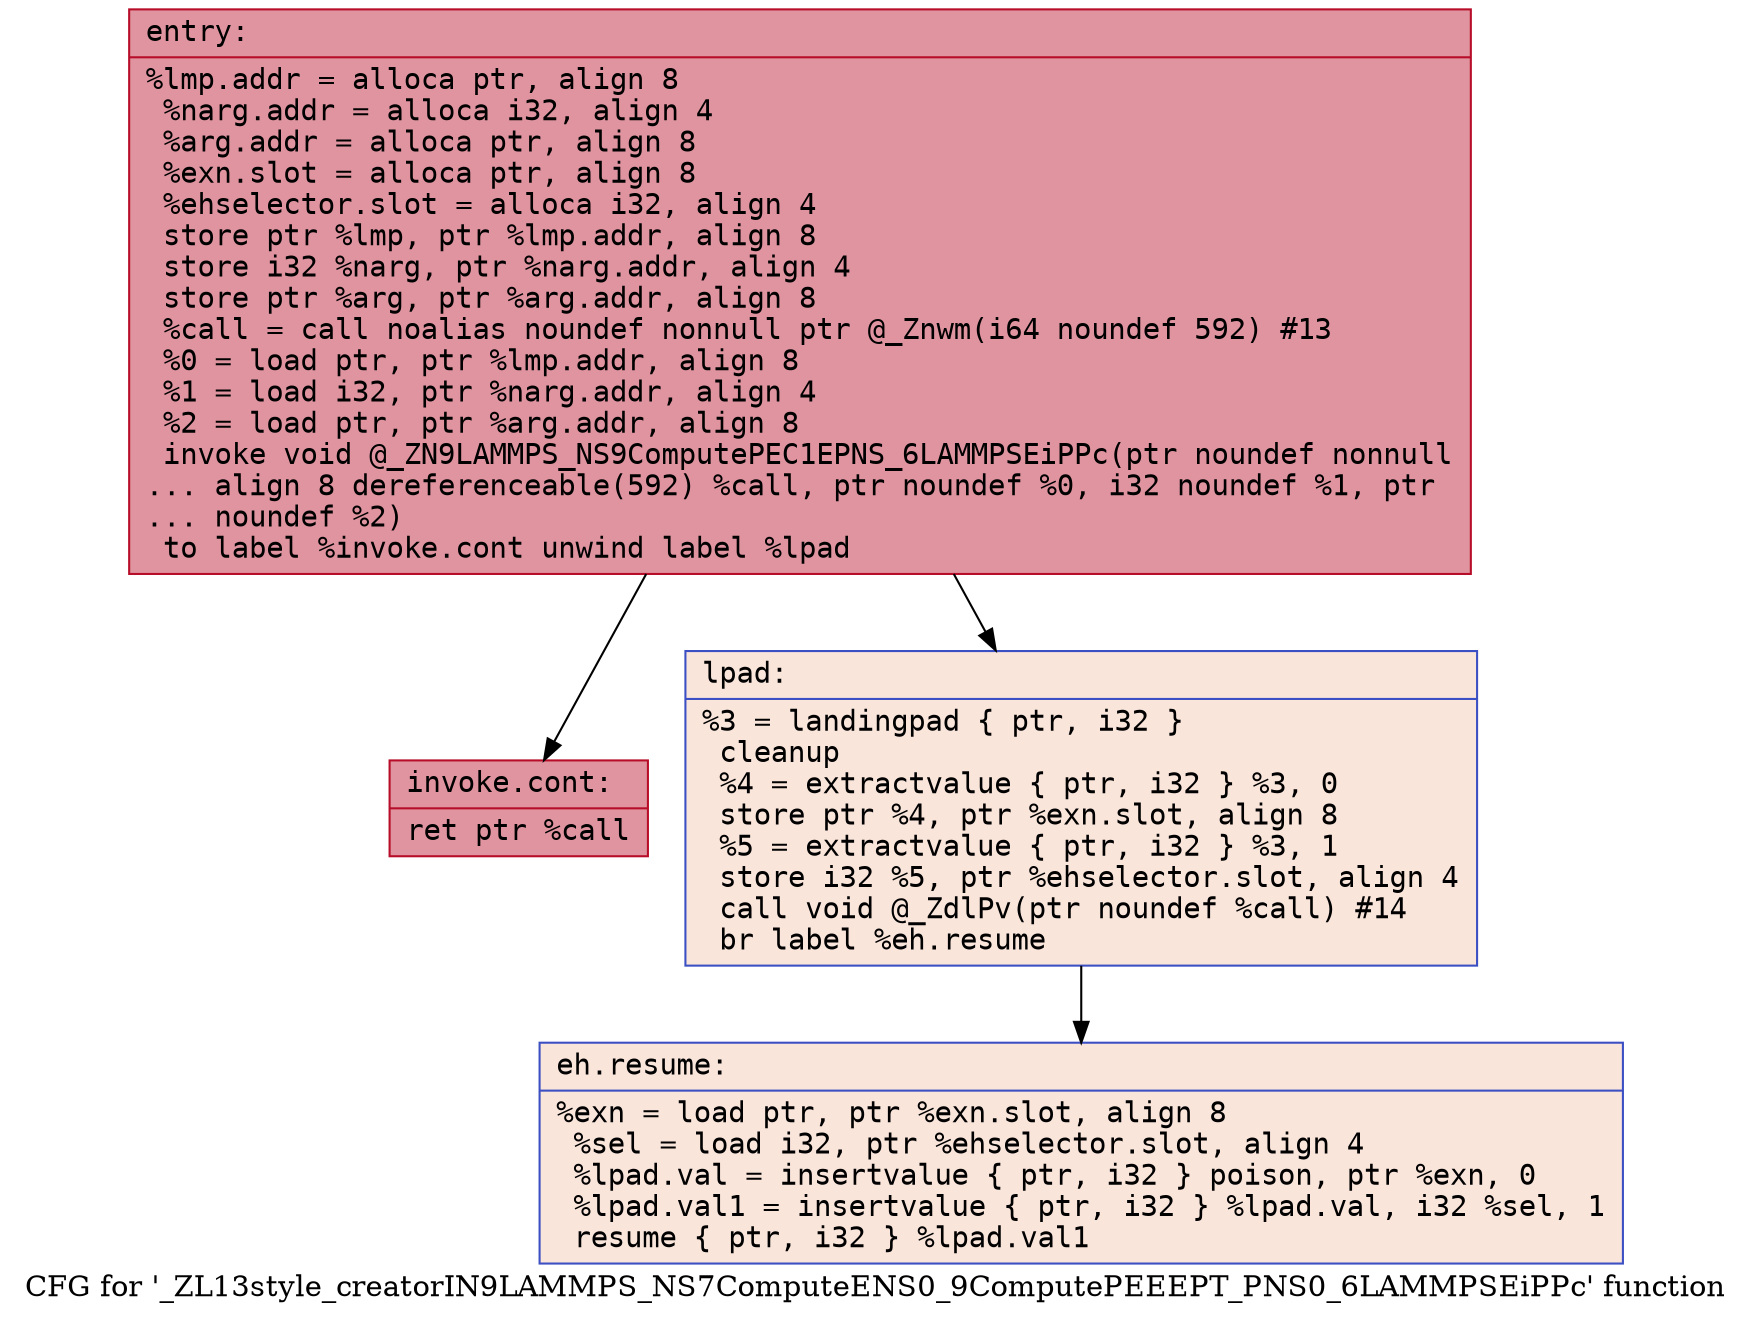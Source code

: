 digraph "CFG for '_ZL13style_creatorIN9LAMMPS_NS7ComputeENS0_9ComputePEEEPT_PNS0_6LAMMPSEiPPc' function" {
	label="CFG for '_ZL13style_creatorIN9LAMMPS_NS7ComputeENS0_9ComputePEEEPT_PNS0_6LAMMPSEiPPc' function";

	Node0x561f16200f90 [shape=record,color="#b70d28ff", style=filled, fillcolor="#b70d2870" fontname="Courier",label="{entry:\l|  %lmp.addr = alloca ptr, align 8\l  %narg.addr = alloca i32, align 4\l  %arg.addr = alloca ptr, align 8\l  %exn.slot = alloca ptr, align 8\l  %ehselector.slot = alloca i32, align 4\l  store ptr %lmp, ptr %lmp.addr, align 8\l  store i32 %narg, ptr %narg.addr, align 4\l  store ptr %arg, ptr %arg.addr, align 8\l  %call = call noalias noundef nonnull ptr @_Znwm(i64 noundef 592) #13\l  %0 = load ptr, ptr %lmp.addr, align 8\l  %1 = load i32, ptr %narg.addr, align 4\l  %2 = load ptr, ptr %arg.addr, align 8\l  invoke void @_ZN9LAMMPS_NS9ComputePEC1EPNS_6LAMMPSEiPPc(ptr noundef nonnull\l... align 8 dereferenceable(592) %call, ptr noundef %0, i32 noundef %1, ptr\l... noundef %2)\l          to label %invoke.cont unwind label %lpad\l}"];
	Node0x561f16200f90 -> Node0x561f16201730[tooltip="entry -> invoke.cont\nProbability 100.00%" ];
	Node0x561f16200f90 -> Node0x561f162017b0[tooltip="entry -> lpad\nProbability 0.00%" ];
	Node0x561f16201730 [shape=record,color="#b70d28ff", style=filled, fillcolor="#b70d2870" fontname="Courier",label="{invoke.cont:\l|  ret ptr %call\l}"];
	Node0x561f162017b0 [shape=record,color="#3d50c3ff", style=filled, fillcolor="#f4c5ad70" fontname="Courier",label="{lpad:\l|  %3 = landingpad \{ ptr, i32 \}\l          cleanup\l  %4 = extractvalue \{ ptr, i32 \} %3, 0\l  store ptr %4, ptr %exn.slot, align 8\l  %5 = extractvalue \{ ptr, i32 \} %3, 1\l  store i32 %5, ptr %ehselector.slot, align 4\l  call void @_ZdlPv(ptr noundef %call) #14\l  br label %eh.resume\l}"];
	Node0x561f162017b0 -> Node0x561f16201ec0[tooltip="lpad -> eh.resume\nProbability 100.00%" ];
	Node0x561f16201ec0 [shape=record,color="#3d50c3ff", style=filled, fillcolor="#f4c5ad70" fontname="Courier",label="{eh.resume:\l|  %exn = load ptr, ptr %exn.slot, align 8\l  %sel = load i32, ptr %ehselector.slot, align 4\l  %lpad.val = insertvalue \{ ptr, i32 \} poison, ptr %exn, 0\l  %lpad.val1 = insertvalue \{ ptr, i32 \} %lpad.val, i32 %sel, 1\l  resume \{ ptr, i32 \} %lpad.val1\l}"];
}
